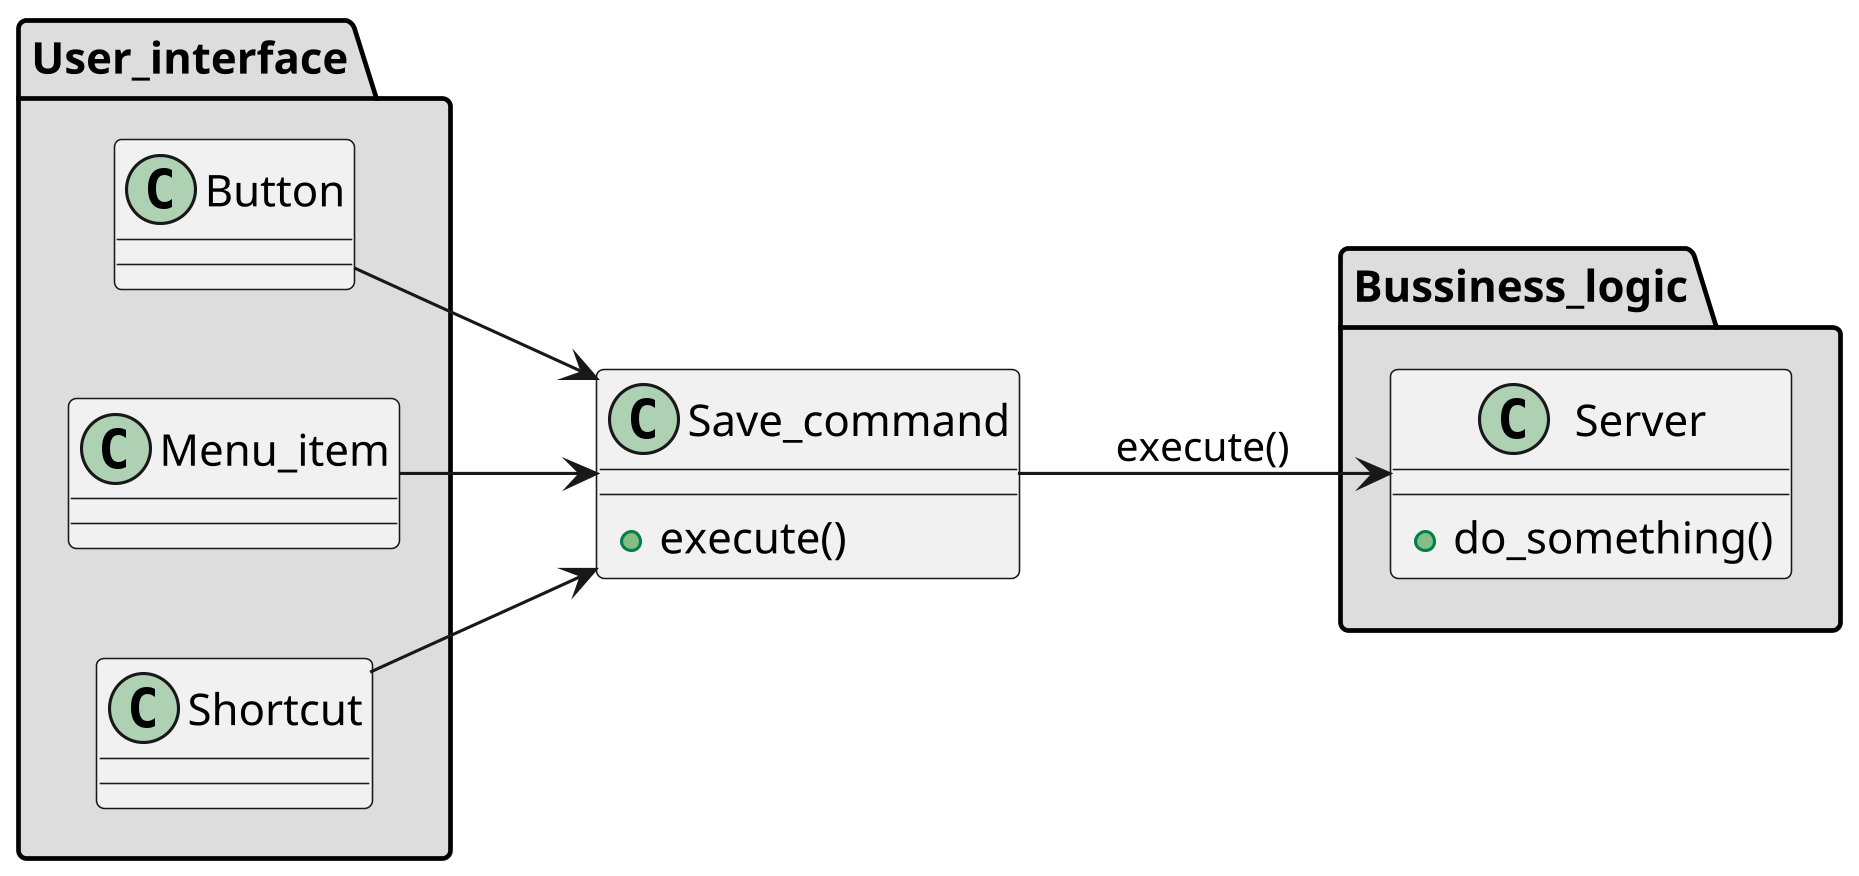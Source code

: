 ```plantuml
@startuml
skinparam dpi 300
left to right direction
package User_interface #DDDDDD {
  class Button {}
  class Menu_item {}
  class Shortcut {}
}

class Save_command {
  + execute()
}

package Bussiness_logic #DDDDDD {
  class Server {
    + do_something()
  }
}

Button --> Save_command
Menu_item --> Save_command
Shortcut --> Save_command
Save_command --> Server : execute()
@enduml
```
